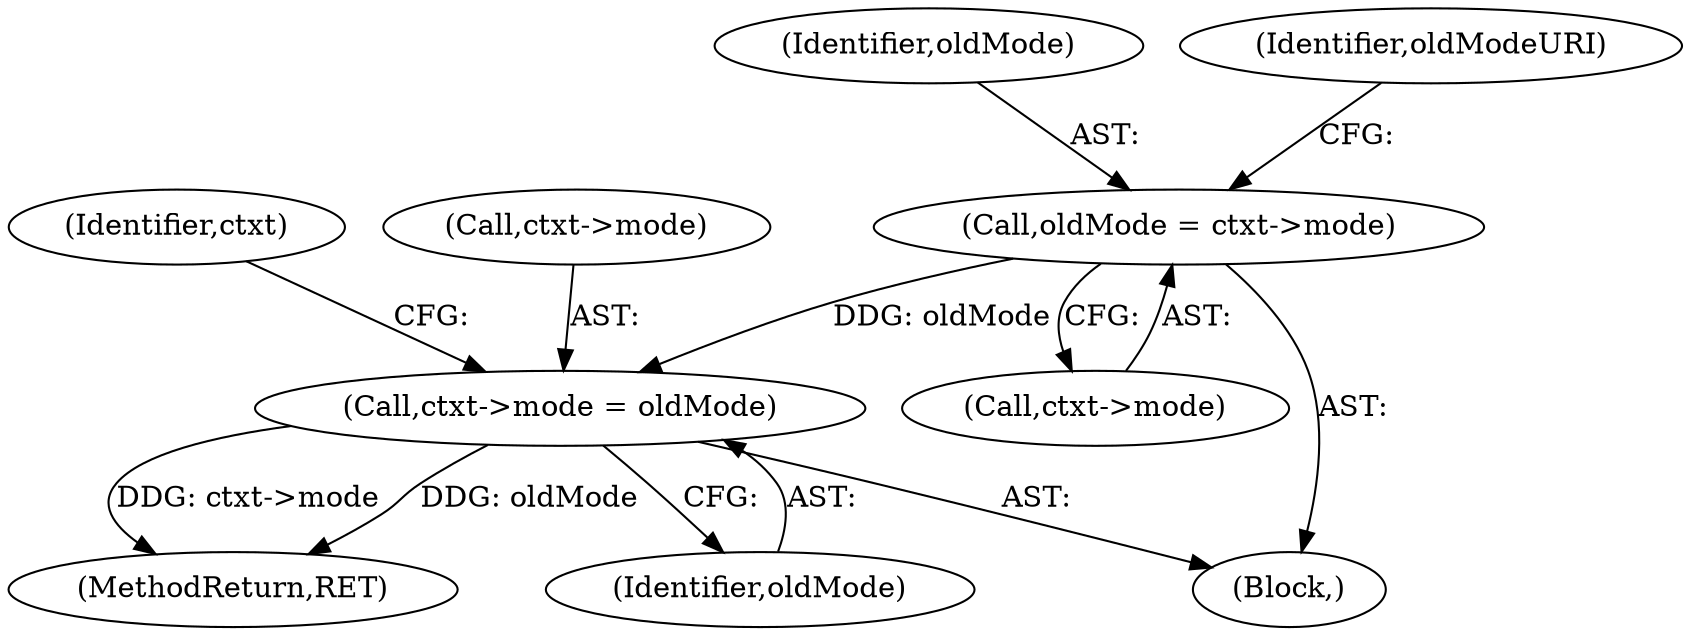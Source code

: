 digraph "0_Chrome_96dbafe288dbe2f0cc45fa3c39daf6d0c37acbab_33@pointer" {
"1000216" [label="(Call,oldMode = ctxt->mode)"];
"1001046" [label="(Call,ctxt->mode = oldMode)"];
"1000127" [label="(Block,)"];
"1001053" [label="(Identifier,ctxt)"];
"1001047" [label="(Call,ctxt->mode)"];
"1001056" [label="(MethodReturn,RET)"];
"1000218" [label="(Call,ctxt->mode)"];
"1001046" [label="(Call,ctxt->mode = oldMode)"];
"1000216" [label="(Call,oldMode = ctxt->mode)"];
"1001050" [label="(Identifier,oldMode)"];
"1000217" [label="(Identifier,oldMode)"];
"1000222" [label="(Identifier,oldModeURI)"];
"1000216" -> "1000127"  [label="AST: "];
"1000216" -> "1000218"  [label="CFG: "];
"1000217" -> "1000216"  [label="AST: "];
"1000218" -> "1000216"  [label="AST: "];
"1000222" -> "1000216"  [label="CFG: "];
"1000216" -> "1001046"  [label="DDG: oldMode"];
"1001046" -> "1000127"  [label="AST: "];
"1001046" -> "1001050"  [label="CFG: "];
"1001047" -> "1001046"  [label="AST: "];
"1001050" -> "1001046"  [label="AST: "];
"1001053" -> "1001046"  [label="CFG: "];
"1001046" -> "1001056"  [label="DDG: ctxt->mode"];
"1001046" -> "1001056"  [label="DDG: oldMode"];
}
